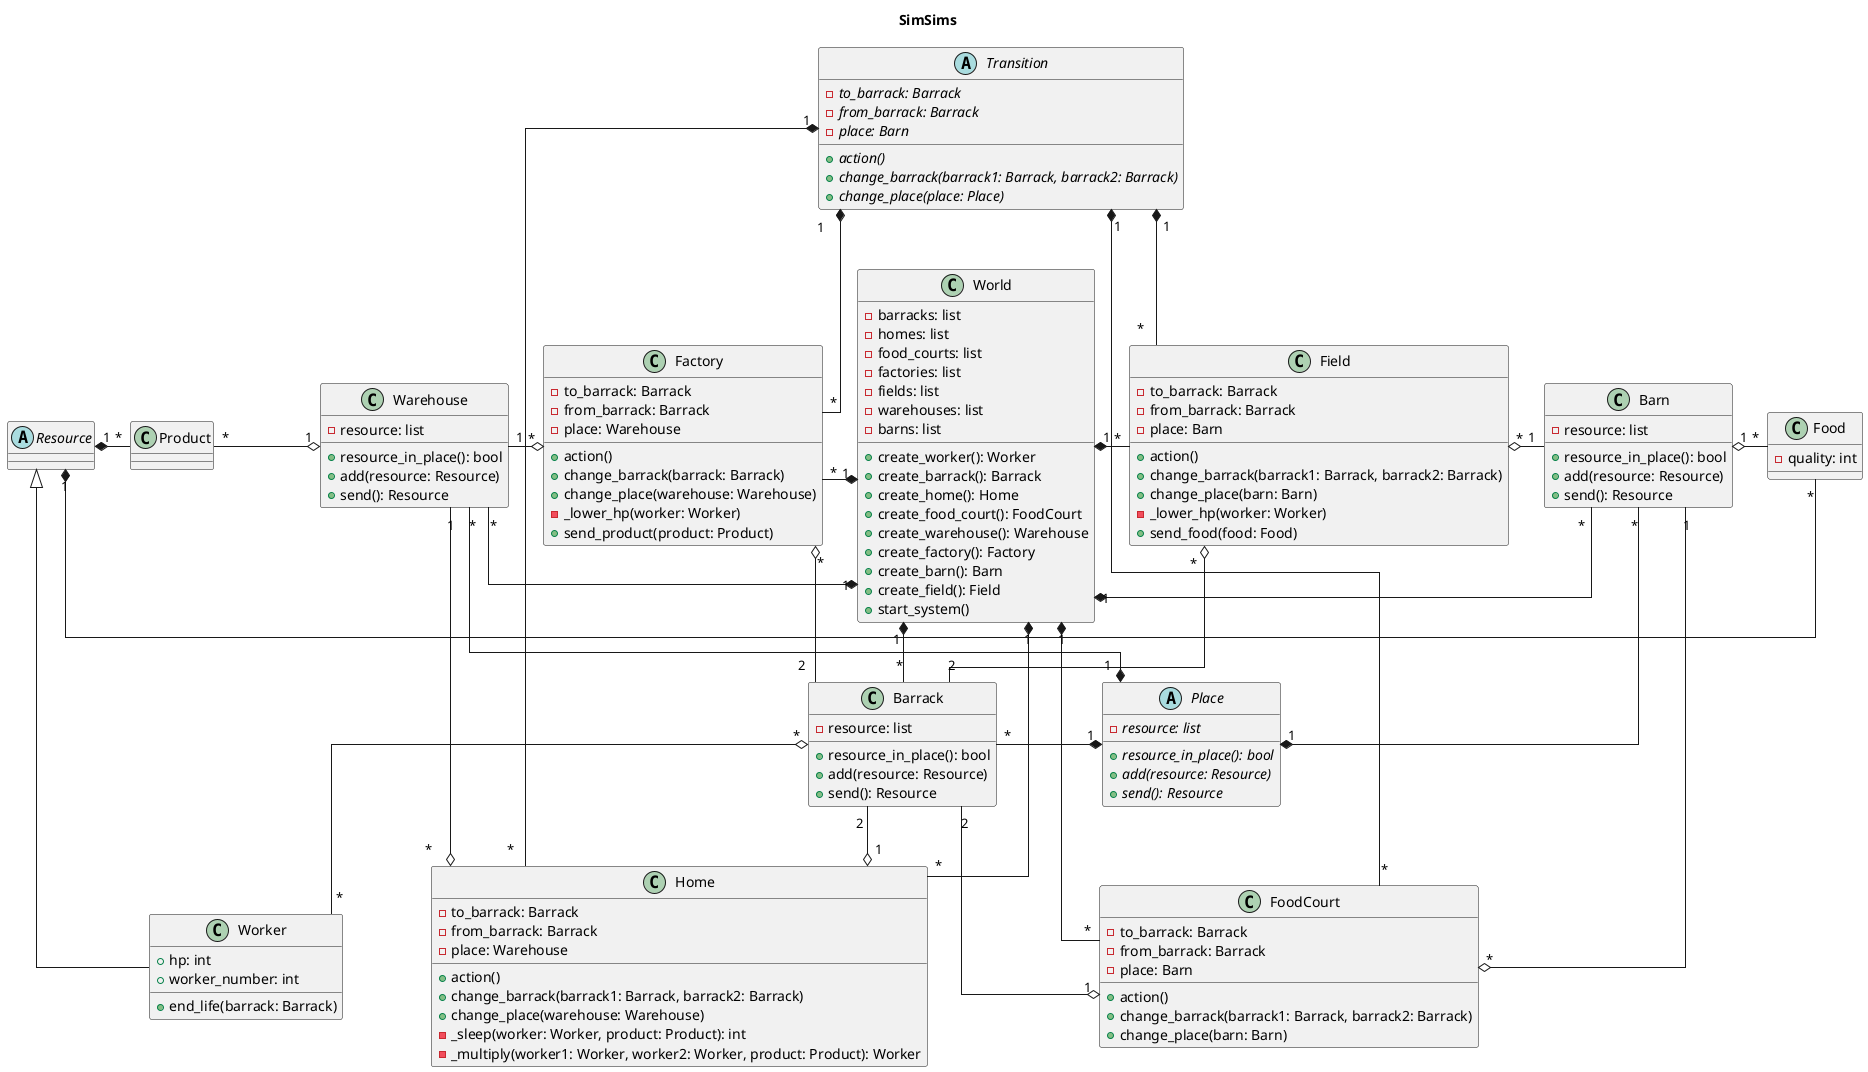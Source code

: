 @startuml SimSims
skinparam linetype ortho
title SimSims

' Abstract Classes
abstract class Resource {
}
abstract class Place {
  {abstract} - resource: list
  {abstract} + resource_in_place(): bool
  {abstract} + add(resource: Resource)
  {abstract} + send(): Resource
}
abstract class Transition {
  {abstract} - to_barrack: Barrack
  {abstract} - from_barrack: Barrack
  {abstract} - place: Barn
  {abstract} + action()
  {abstract} + change_barrack(barrack1: Barrack, barrack2: Barrack)
  {abstract} + change_place(place: Place)
}

' Resource Classes
class Worker {
  + hp: int
  + worker_number: int
  + end_life(barrack: Barrack)
}
class Food {
  - quality: int
}
class Product {
  {abstract}
}

' Place Classes
class Barrack {
  - resource: list
  + resource_in_place(): bool
  + add(resource: Resource)
  + send(): Resource
}
class Barn {
  - resource: list
  + resource_in_place(): bool
  + add(resource: Resource)
  + send(): Resource
}
class Warehouse {
  - resource: list
  + resource_in_place(): bool
  + add(resource: Resource)
  + send(): Resource
}

' Transition Classes
class Home {
  - to_barrack: Barrack
  - from_barrack: Barrack
  - place: Warehouse
  + action()
  + change_barrack(barrack1: Barrack, barrack2: Barrack)
  + change_place(warehouse: Warehouse)
  - _sleep(worker: Worker, product: Product): int
  - _multiply(worker1: Worker, worker2: Worker, product: Product): Worker
}
class FoodCourt {
  - to_barrack: Barrack
  - from_barrack: Barrack
  - place: Barn
  + action()
  + change_barrack(barrack1: Barrack, barrack2: Barrack)
  + change_place(barn: Barn)
}
class Factory {
  - to_barrack: Barrack
  - from_barrack: Barrack
  - place: Warehouse
  + action()
  + change_barrack(barrack: Barrack)
  + change_place(warehouse: Warehouse)
  - _lower_hp(worker: Worker)
  + send_product(product: Product)
}
class Field {
  - to_barrack: Barrack
  - from_barrack: Barrack
  - place: Barn
  + action()
  + change_barrack(barrack1: Barrack, barrack2: Barrack)
  + change_place(barn: Barn)
  - _lower_hp(worker: Worker)
  + send_food(food: Food)
}

' World Class
class World {
  - barracks: list
  - homes: list
  - food_courts: list
  - factories: list
  - fields: list
  - warehouses: list
  - barns: list
  + create_worker(): Worker
  + create_barrack(): Barrack
  + create_home(): Home
  + create_food_court(): FoodCourt
  + create_warehouse(): Warehouse
  + create_factory(): Factory
  + create_barn(): Barn
  + create_field(): Field
  + start_system()
}

'Relationships
World "1" *-down- "*" Barrack: ""
World "1" *-down- "*" Home: ""
World "1" *-down- "*" FoodCourt: ""
World "1" *-left- "*" Factory: ""
World "1" *-left- "*" Warehouse: ""
World "1" *-right- "*" Field: ""
World "1" *-right- "*" Barn: ""
Worker "*" -up-o "*" Barrack: ""
Product "*" -right-o "1" Warehouse: ""
Food "*" -left-o "1" Barn: ""
Barrack "2" -down-o "1" Home: ""
Barrack "2" -down-o "1" FoodCourt: ""
Field "*" o-right- "1" Barn: ""
Field "*" o-down- "2" Barrack: ""
Factory "*" o-left- "1" Warehouse: ""
Factory "*" o-down- "2" Barrack: ""
Home "*" o-up- "1" Warehouse: ""
FoodCourt "*" o-up- "1" Barn: ""
Resource <|-- Worker: ""
Resource "1" *-right- "*" Food: ""
Resource "1" *-right- "*" Product: ""
Place "1" *-left- "*" Barn: ""
Place "1" *-left- "*" Warehouse: ""
Place "1" *-left- "*" Barrack: ""
Transition "1" *-down- "*" Factory: ""
Transition "1" *-down- "*" FoodCourt: ""
Transition "1" *-down- "*" Field: ""
Transition "1" *-down- "*" Home: ""



